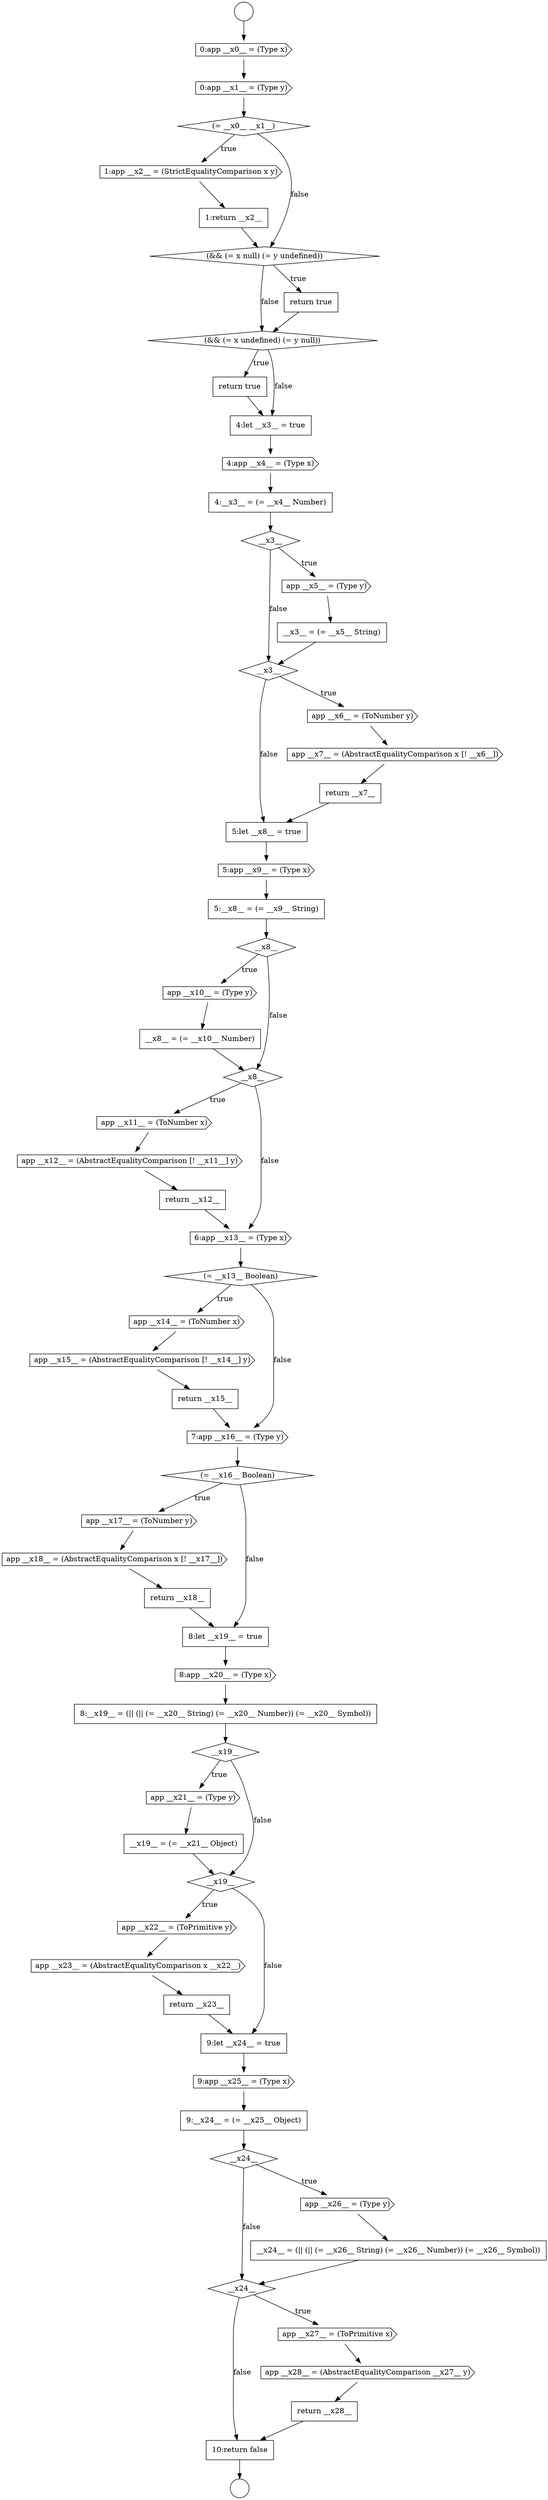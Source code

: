 digraph {
  node0 [shape=circle label=" " color="black" fillcolor="white" style=filled]
  node5 [shape=cds, label=<<font color="black">1:app __x2__ = (StrictEqualityComparison x y)</font>> color="black" fillcolor="white" style=filled]
  node2 [shape=cds, label=<<font color="black">0:app __x0__ = (Type x)</font>> color="black" fillcolor="white" style=filled]
  node4 [shape=diamond, label=<<font color="black">(= __x0__ __x1__)</font>> color="black" fillcolor="white" style=filled]
  node10 [shape=none, margin=0, label=<<font color="black">
    <table border="0" cellborder="1" cellspacing="0" cellpadding="10">
      <tr><td align="left">return true</td></tr>
    </table>
  </font>> color="black" fillcolor="white" style=filled]
  node56 [shape=none, margin=0, label=<<font color="black">
    <table border="0" cellborder="1" cellspacing="0" cellpadding="10">
      <tr><td align="left">__x24__ = (|| (|| (= __x26__ String) (= __x26__ Number)) (= __x26__ Symbol))</td></tr>
    </table>
  </font>> color="black" fillcolor="white" style=filled]
  node42 [shape=cds, label=<<font color="black">8:app __x20__ = (Type x)</font>> color="black" fillcolor="white" style=filled]
  node24 [shape=diamond, label=<<font color="black">__x8__</font>> color="black" fillcolor="white" style=filled]
  node37 [shape=diamond, label=<<font color="black">(= __x16__ Boolean)</font>> color="black" fillcolor="white" style=filled]
  node25 [shape=cds, label=<<font color="black">app __x10__ = (Type y)</font>> color="black" fillcolor="white" style=filled]
  node52 [shape=cds, label=<<font color="black">9:app __x25__ = (Type x)</font>> color="black" fillcolor="white" style=filled]
  node14 [shape=diamond, label=<<font color="black">__x3__</font>> color="black" fillcolor="white" style=filled]
  node20 [shape=none, margin=0, label=<<font color="black">
    <table border="0" cellborder="1" cellspacing="0" cellpadding="10">
      <tr><td align="left">return __x7__</td></tr>
    </table>
  </font>> color="black" fillcolor="white" style=filled]
  node46 [shape=none, margin=0, label=<<font color="black">
    <table border="0" cellborder="1" cellspacing="0" cellpadding="10">
      <tr><td align="left">__x19__ = (= __x21__ Object)</td></tr>
    </table>
  </font>> color="black" fillcolor="white" style=filled]
  node57 [shape=diamond, label=<<font color="black">__x24__</font>> color="black" fillcolor="white" style=filled]
  node29 [shape=cds, label=<<font color="black">app __x12__ = (AbstractEqualityComparison [! __x11__] y)</font>> color="black" fillcolor="white" style=filled]
  node61 [shape=none, margin=0, label=<<font color="black">
    <table border="0" cellborder="1" cellspacing="0" cellpadding="10">
      <tr><td align="left">10:return false</td></tr>
    </table>
  </font>> color="black" fillcolor="white" style=filled]
  node1 [shape=circle label=" " color="black" fillcolor="white" style=filled]
  node6 [shape=none, margin=0, label=<<font color="black">
    <table border="0" cellborder="1" cellspacing="0" cellpadding="10">
      <tr><td align="left">1:return __x2__</td></tr>
    </table>
  </font>> color="black" fillcolor="white" style=filled]
  node60 [shape=none, margin=0, label=<<font color="black">
    <table border="0" cellborder="1" cellspacing="0" cellpadding="10">
      <tr><td align="left">return __x28__</td></tr>
    </table>
  </font>> color="black" fillcolor="white" style=filled]
  node21 [shape=none, margin=0, label=<<font color="black">
    <table border="0" cellborder="1" cellspacing="0" cellpadding="10">
      <tr><td align="left">5:let __x8__ = true</td></tr>
    </table>
  </font>> color="black" fillcolor="white" style=filled]
  node33 [shape=cds, label=<<font color="black">app __x14__ = (ToNumber x)</font>> color="black" fillcolor="white" style=filled]
  node28 [shape=cds, label=<<font color="black">app __x11__ = (ToNumber x)</font>> color="black" fillcolor="white" style=filled]
  node38 [shape=cds, label=<<font color="black">app __x17__ = (ToNumber y)</font>> color="black" fillcolor="white" style=filled]
  node9 [shape=diamond, label=<<font color="black">(&amp;&amp; (= x undefined) (= y null))</font>> color="black" fillcolor="white" style=filled]
  node53 [shape=none, margin=0, label=<<font color="black">
    <table border="0" cellborder="1" cellspacing="0" cellpadding="10">
      <tr><td align="left">9:__x24__ = (= __x25__ Object)</td></tr>
    </table>
  </font>> color="black" fillcolor="white" style=filled]
  node13 [shape=none, margin=0, label=<<font color="black">
    <table border="0" cellborder="1" cellspacing="0" cellpadding="10">
      <tr><td align="left">4:__x3__ = (= __x4__ Number)</td></tr>
    </table>
  </font>> color="black" fillcolor="white" style=filled]
  node41 [shape=none, margin=0, label=<<font color="black">
    <table border="0" cellborder="1" cellspacing="0" cellpadding="10">
      <tr><td align="left">8:let __x19__ = true</td></tr>
    </table>
  </font>> color="black" fillcolor="white" style=filled]
  node45 [shape=cds, label=<<font color="black">app __x21__ = (Type y)</font>> color="black" fillcolor="white" style=filled]
  node17 [shape=diamond, label=<<font color="black">__x3__</font>> color="black" fillcolor="white" style=filled]
  node32 [shape=diamond, label=<<font color="black">(= __x13__ Boolean)</font>> color="black" fillcolor="white" style=filled]
  node34 [shape=cds, label=<<font color="black">app __x15__ = (AbstractEqualityComparison [! __x14__] y)</font>> color="black" fillcolor="white" style=filled]
  node22 [shape=cds, label=<<font color="black">5:app __x9__ = (Type x)</font>> color="black" fillcolor="white" style=filled]
  node44 [shape=diamond, label=<<font color="black">__x19__</font>> color="black" fillcolor="white" style=filled]
  node59 [shape=cds, label=<<font color="black">app __x28__ = (AbstractEqualityComparison __x27__ y)</font>> color="black" fillcolor="white" style=filled]
  node27 [shape=diamond, label=<<font color="black">__x8__</font>> color="black" fillcolor="white" style=filled]
  node12 [shape=cds, label=<<font color="black">4:app __x4__ = (Type x)</font>> color="black" fillcolor="white" style=filled]
  node54 [shape=diamond, label=<<font color="black">__x24__</font>> color="black" fillcolor="white" style=filled]
  node49 [shape=cds, label=<<font color="black">app __x23__ = (AbstractEqualityComparison x __x22__)</font>> color="black" fillcolor="white" style=filled]
  node7 [shape=diamond, label=<<font color="black">(&amp;&amp; (= x null) (= y undefined))</font>> color="black" fillcolor="white" style=filled]
  node39 [shape=cds, label=<<font color="black">app __x18__ = (AbstractEqualityComparison x [! __x17__])</font>> color="black" fillcolor="white" style=filled]
  node3 [shape=cds, label=<<font color="black">0:app __x1__ = (Type y)</font>> color="black" fillcolor="white" style=filled]
  node35 [shape=none, margin=0, label=<<font color="black">
    <table border="0" cellborder="1" cellspacing="0" cellpadding="10">
      <tr><td align="left">return __x15__</td></tr>
    </table>
  </font>> color="black" fillcolor="white" style=filled]
  node48 [shape=cds, label=<<font color="black">app __x22__ = (ToPrimitive y)</font>> color="black" fillcolor="white" style=filled]
  node18 [shape=cds, label=<<font color="black">app __x6__ = (ToNumber y)</font>> color="black" fillcolor="white" style=filled]
  node50 [shape=none, margin=0, label=<<font color="black">
    <table border="0" cellborder="1" cellspacing="0" cellpadding="10">
      <tr><td align="left">return __x23__</td></tr>
    </table>
  </font>> color="black" fillcolor="white" style=filled]
  node16 [shape=none, margin=0, label=<<font color="black">
    <table border="0" cellborder="1" cellspacing="0" cellpadding="10">
      <tr><td align="left">__x3__ = (= __x5__ String)</td></tr>
    </table>
  </font>> color="black" fillcolor="white" style=filled]
  node31 [shape=cds, label=<<font color="black">6:app __x13__ = (Type x)</font>> color="black" fillcolor="white" style=filled]
  node11 [shape=none, margin=0, label=<<font color="black">
    <table border="0" cellborder="1" cellspacing="0" cellpadding="10">
      <tr><td align="left">4:let __x3__ = true</td></tr>
    </table>
  </font>> color="black" fillcolor="white" style=filled]
  node43 [shape=none, margin=0, label=<<font color="black">
    <table border="0" cellborder="1" cellspacing="0" cellpadding="10">
      <tr><td align="left">8:__x19__ = (|| (|| (= __x20__ String) (= __x20__ Number)) (= __x20__ Symbol))</td></tr>
    </table>
  </font>> color="black" fillcolor="white" style=filled]
  node40 [shape=none, margin=0, label=<<font color="black">
    <table border="0" cellborder="1" cellspacing="0" cellpadding="10">
      <tr><td align="left">return __x18__</td></tr>
    </table>
  </font>> color="black" fillcolor="white" style=filled]
  node26 [shape=none, margin=0, label=<<font color="black">
    <table border="0" cellborder="1" cellspacing="0" cellpadding="10">
      <tr><td align="left">__x8__ = (= __x10__ Number)</td></tr>
    </table>
  </font>> color="black" fillcolor="white" style=filled]
  node55 [shape=cds, label=<<font color="black">app __x26__ = (Type y)</font>> color="black" fillcolor="white" style=filled]
  node23 [shape=none, margin=0, label=<<font color="black">
    <table border="0" cellborder="1" cellspacing="0" cellpadding="10">
      <tr><td align="left">5:__x8__ = (= __x9__ String)</td></tr>
    </table>
  </font>> color="black" fillcolor="white" style=filled]
  node8 [shape=none, margin=0, label=<<font color="black">
    <table border="0" cellborder="1" cellspacing="0" cellpadding="10">
      <tr><td align="left">return true</td></tr>
    </table>
  </font>> color="black" fillcolor="white" style=filled]
  node58 [shape=cds, label=<<font color="black">app __x27__ = (ToPrimitive x)</font>> color="black" fillcolor="white" style=filled]
  node36 [shape=cds, label=<<font color="black">7:app __x16__ = (Type y)</font>> color="black" fillcolor="white" style=filled]
  node30 [shape=none, margin=0, label=<<font color="black">
    <table border="0" cellborder="1" cellspacing="0" cellpadding="10">
      <tr><td align="left">return __x12__</td></tr>
    </table>
  </font>> color="black" fillcolor="white" style=filled]
  node51 [shape=none, margin=0, label=<<font color="black">
    <table border="0" cellborder="1" cellspacing="0" cellpadding="10">
      <tr><td align="left">9:let __x24__ = true</td></tr>
    </table>
  </font>> color="black" fillcolor="white" style=filled]
  node19 [shape=cds, label=<<font color="black">app __x7__ = (AbstractEqualityComparison x [! __x6__])</font>> color="black" fillcolor="white" style=filled]
  node47 [shape=diamond, label=<<font color="black">__x19__</font>> color="black" fillcolor="white" style=filled]
  node15 [shape=cds, label=<<font color="black">app __x5__ = (Type y)</font>> color="black" fillcolor="white" style=filled]
  node17 -> node18 [label=<<font color="black">true</font>> color="black"]
  node17 -> node21 [label=<<font color="black">false</font>> color="black"]
  node7 -> node8 [label=<<font color="black">true</font>> color="black"]
  node7 -> node9 [label=<<font color="black">false</font>> color="black"]
  node12 -> node13 [ color="black"]
  node61 -> node1 [ color="black"]
  node26 -> node27 [ color="black"]
  node10 -> node11 [ color="black"]
  node50 -> node51 [ color="black"]
  node57 -> node58 [label=<<font color="black">true</font>> color="black"]
  node57 -> node61 [label=<<font color="black">false</font>> color="black"]
  node38 -> node39 [ color="black"]
  node5 -> node6 [ color="black"]
  node53 -> node54 [ color="black"]
  node3 -> node4 [ color="black"]
  node28 -> node29 [ color="black"]
  node29 -> node30 [ color="black"]
  node39 -> node40 [ color="black"]
  node47 -> node48 [label=<<font color="black">true</font>> color="black"]
  node47 -> node51 [label=<<font color="black">false</font>> color="black"]
  node18 -> node19 [ color="black"]
  node42 -> node43 [ color="black"]
  node34 -> node35 [ color="black"]
  node2 -> node3 [ color="black"]
  node15 -> node16 [ color="black"]
  node55 -> node56 [ color="black"]
  node4 -> node5 [label=<<font color="black">true</font>> color="black"]
  node4 -> node7 [label=<<font color="black">false</font>> color="black"]
  node11 -> node12 [ color="black"]
  node9 -> node10 [label=<<font color="black">true</font>> color="black"]
  node9 -> node11 [label=<<font color="black">false</font>> color="black"]
  node19 -> node20 [ color="black"]
  node13 -> node14 [ color="black"]
  node35 -> node36 [ color="black"]
  node45 -> node46 [ color="black"]
  node0 -> node2 [ color="black"]
  node27 -> node28 [label=<<font color="black">true</font>> color="black"]
  node27 -> node31 [label=<<font color="black">false</font>> color="black"]
  node36 -> node37 [ color="black"]
  node52 -> node53 [ color="black"]
  node22 -> node23 [ color="black"]
  node6 -> node7 [ color="black"]
  node14 -> node15 [label=<<font color="black">true</font>> color="black"]
  node14 -> node17 [label=<<font color="black">false</font>> color="black"]
  node43 -> node44 [ color="black"]
  node23 -> node24 [ color="black"]
  node31 -> node32 [ color="black"]
  node40 -> node41 [ color="black"]
  node30 -> node31 [ color="black"]
  node37 -> node38 [label=<<font color="black">true</font>> color="black"]
  node37 -> node41 [label=<<font color="black">false</font>> color="black"]
  node51 -> node52 [ color="black"]
  node54 -> node55 [label=<<font color="black">true</font>> color="black"]
  node54 -> node57 [label=<<font color="black">false</font>> color="black"]
  node25 -> node26 [ color="black"]
  node8 -> node9 [ color="black"]
  node21 -> node22 [ color="black"]
  node59 -> node60 [ color="black"]
  node32 -> node33 [label=<<font color="black">true</font>> color="black"]
  node32 -> node36 [label=<<font color="black">false</font>> color="black"]
  node20 -> node21 [ color="black"]
  node60 -> node61 [ color="black"]
  node56 -> node57 [ color="black"]
  node16 -> node17 [ color="black"]
  node46 -> node47 [ color="black"]
  node58 -> node59 [ color="black"]
  node48 -> node49 [ color="black"]
  node24 -> node25 [label=<<font color="black">true</font>> color="black"]
  node24 -> node27 [label=<<font color="black">false</font>> color="black"]
  node49 -> node50 [ color="black"]
  node44 -> node45 [label=<<font color="black">true</font>> color="black"]
  node44 -> node47 [label=<<font color="black">false</font>> color="black"]
  node33 -> node34 [ color="black"]
  node41 -> node42 [ color="black"]
}
